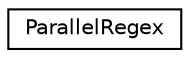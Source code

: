 digraph "Graphical Class Hierarchy"
{
  edge [fontname="Helvetica",fontsize="10",labelfontname="Helvetica",labelfontsize="10"];
  node [fontname="Helvetica",fontsize="10",shape=record];
  rankdir="LR";
  Node1 [label="ParallelRegex",height=0.2,width=0.4,color="black", fillcolor="white", style="filled",URL="$class_parallel_regex.html"];
}
